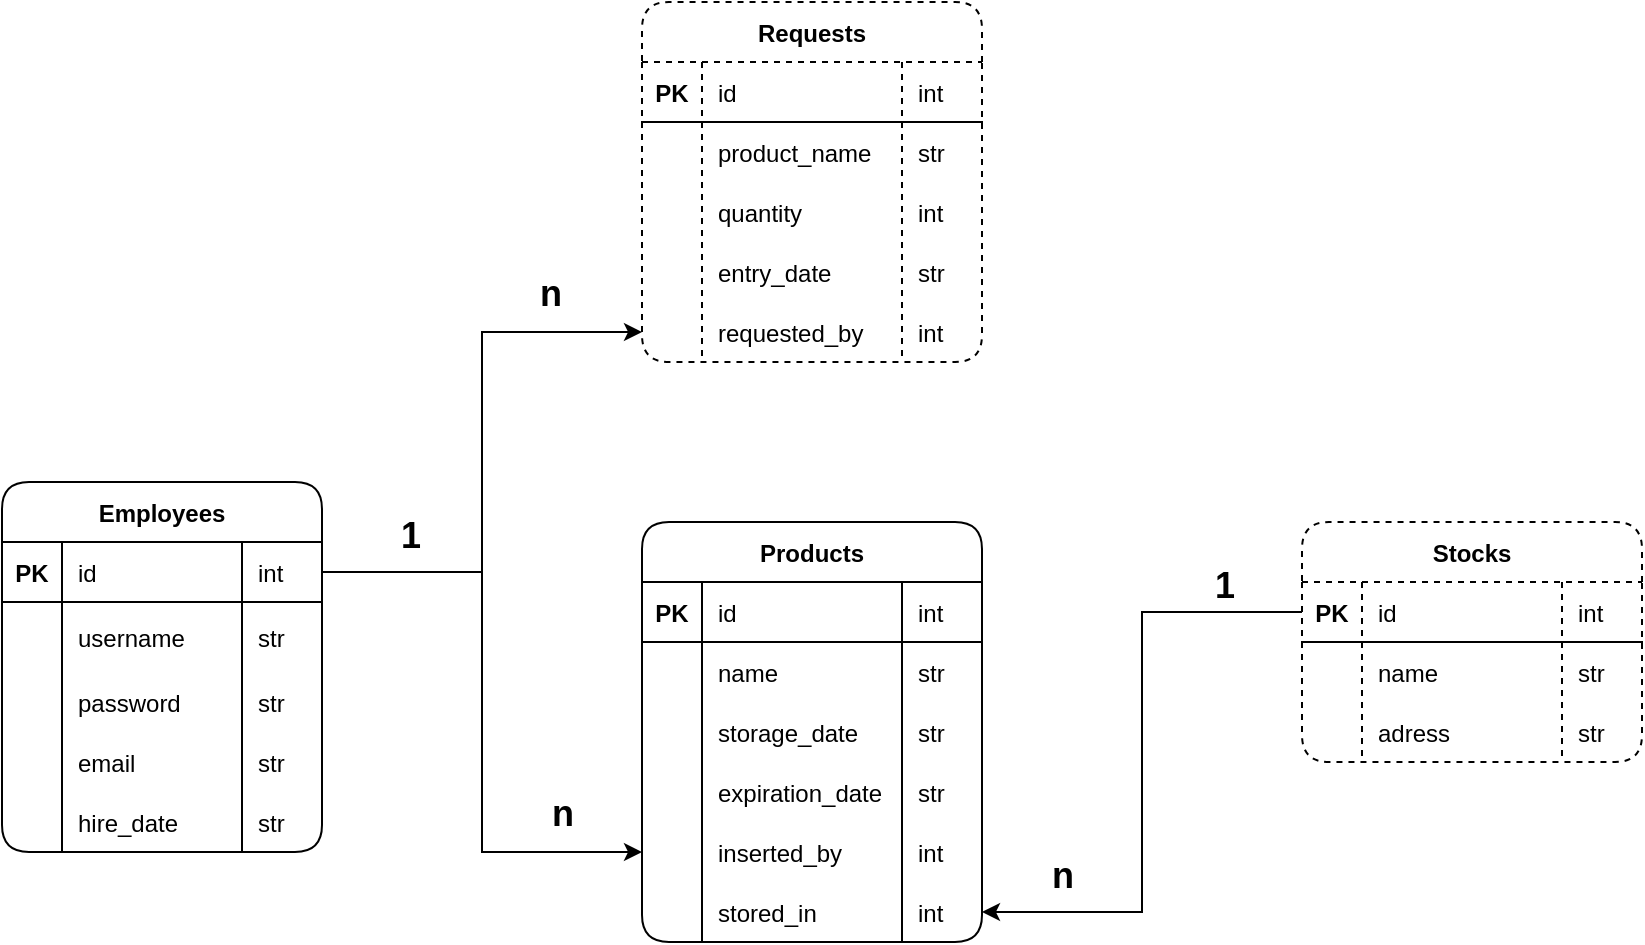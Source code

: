 <mxfile version="20.7.4" type="device"><diagram id="k0z7paFGY-lcsQ4UyNpp" name="Página-1"><mxGraphModel dx="941" dy="478" grid="1" gridSize="10" guides="1" tooltips="1" connect="1" arrows="1" fold="1" page="1" pageScale="1" pageWidth="1169" pageHeight="827" math="0" shadow="0"><root><mxCell id="0"/><mxCell id="1" parent="0"/><mxCell id="1_uh0PU2i1sim4Tww3xW-1" value="Employees" style="shape=table;startSize=30;container=1;collapsible=1;childLayout=tableLayout;fixedRows=1;rowLines=0;fontStyle=1;align=center;resizeLast=1;perimeterSpacing=0;strokeWidth=1;rounded=1;swimlaneFillColor=default;fillStyle=auto;" parent="1" vertex="1"><mxGeometry x="40" y="280" width="160" height="185" as="geometry"><mxRectangle x="40" y="40" width="100" height="30" as="alternateBounds"/></mxGeometry></mxCell><mxCell id="1_uh0PU2i1sim4Tww3xW-2" value="" style="shape=tableRow;horizontal=0;startSize=0;swimlaneHead=0;swimlaneBody=0;fillColor=none;collapsible=0;dropTarget=0;points=[[0,0.5],[1,0.5]];portConstraint=eastwest;top=0;left=0;right=0;bottom=1;" parent="1_uh0PU2i1sim4Tww3xW-1" vertex="1"><mxGeometry y="30" width="160" height="30" as="geometry"/></mxCell><mxCell id="1_uh0PU2i1sim4Tww3xW-3" value="PK" style="shape=partialRectangle;connectable=0;fillColor=none;top=0;left=0;bottom=0;right=0;fontStyle=1;overflow=hidden;" parent="1_uh0PU2i1sim4Tww3xW-2" vertex="1"><mxGeometry width="30" height="30" as="geometry"><mxRectangle width="30" height="30" as="alternateBounds"/></mxGeometry></mxCell><mxCell id="1_uh0PU2i1sim4Tww3xW-4" value="id" style="shape=partialRectangle;connectable=0;fillColor=none;top=0;left=0;bottom=0;right=0;align=left;spacingLeft=6;fontStyle=0;overflow=hidden;" parent="1_uh0PU2i1sim4Tww3xW-2" vertex="1"><mxGeometry x="30" width="90" height="30" as="geometry"><mxRectangle width="90" height="30" as="alternateBounds"/></mxGeometry></mxCell><mxCell id="dFp6CGt2sqLrjyp1_Fbe-34" value="int" style="shape=partialRectangle;connectable=0;fillColor=none;top=0;left=0;bottom=0;right=0;align=left;spacingLeft=6;fontStyle=0;overflow=hidden;" vertex="1" parent="1_uh0PU2i1sim4Tww3xW-2"><mxGeometry x="120" width="40" height="30" as="geometry"><mxRectangle width="40" height="30" as="alternateBounds"/></mxGeometry></mxCell><mxCell id="1_uh0PU2i1sim4Tww3xW-5" value="" style="shape=tableRow;horizontal=0;startSize=0;swimlaneHead=0;swimlaneBody=0;fillColor=none;collapsible=0;dropTarget=0;points=[[0,0.5],[1,0.5]];portConstraint=eastwest;top=0;left=0;right=0;bottom=0;" parent="1_uh0PU2i1sim4Tww3xW-1" vertex="1"><mxGeometry y="60" width="160" height="35" as="geometry"/></mxCell><mxCell id="1_uh0PU2i1sim4Tww3xW-6" value="" style="shape=partialRectangle;connectable=0;fillColor=none;top=0;left=0;bottom=0;right=0;editable=1;overflow=hidden;" parent="1_uh0PU2i1sim4Tww3xW-5" vertex="1"><mxGeometry width="30" height="35" as="geometry"><mxRectangle width="30" height="35" as="alternateBounds"/></mxGeometry></mxCell><mxCell id="1_uh0PU2i1sim4Tww3xW-7" value="username" style="shape=partialRectangle;connectable=0;fillColor=none;top=0;left=0;bottom=0;right=0;align=left;spacingLeft=6;overflow=hidden;" parent="1_uh0PU2i1sim4Tww3xW-5" vertex="1"><mxGeometry x="30" width="90" height="35" as="geometry"><mxRectangle width="90" height="35" as="alternateBounds"/></mxGeometry></mxCell><mxCell id="dFp6CGt2sqLrjyp1_Fbe-35" value="str" style="shape=partialRectangle;connectable=0;fillColor=none;top=0;left=0;bottom=0;right=0;align=left;spacingLeft=6;overflow=hidden;" vertex="1" parent="1_uh0PU2i1sim4Tww3xW-5"><mxGeometry x="120" width="40" height="35" as="geometry"><mxRectangle width="40" height="35" as="alternateBounds"/></mxGeometry></mxCell><mxCell id="dFp6CGt2sqLrjyp1_Fbe-83" style="shape=tableRow;horizontal=0;startSize=0;swimlaneHead=0;swimlaneBody=0;fillColor=none;collapsible=0;dropTarget=0;points=[[0,0.5],[1,0.5]];portConstraint=eastwest;top=0;left=0;right=0;bottom=0;" vertex="1" parent="1_uh0PU2i1sim4Tww3xW-1"><mxGeometry y="95" width="160" height="30" as="geometry"/></mxCell><mxCell id="dFp6CGt2sqLrjyp1_Fbe-84" style="shape=partialRectangle;connectable=0;fillColor=none;top=0;left=0;bottom=0;right=0;editable=1;overflow=hidden;" vertex="1" parent="dFp6CGt2sqLrjyp1_Fbe-83"><mxGeometry width="30" height="30" as="geometry"><mxRectangle width="30" height="30" as="alternateBounds"/></mxGeometry></mxCell><mxCell id="dFp6CGt2sqLrjyp1_Fbe-85" value="password" style="shape=partialRectangle;connectable=0;fillColor=none;top=0;left=0;bottom=0;right=0;align=left;spacingLeft=6;overflow=hidden;" vertex="1" parent="dFp6CGt2sqLrjyp1_Fbe-83"><mxGeometry x="30" width="90" height="30" as="geometry"><mxRectangle width="90" height="30" as="alternateBounds"/></mxGeometry></mxCell><mxCell id="dFp6CGt2sqLrjyp1_Fbe-86" value="str" style="shape=partialRectangle;connectable=0;fillColor=none;top=0;left=0;bottom=0;right=0;align=left;spacingLeft=6;overflow=hidden;" vertex="1" parent="dFp6CGt2sqLrjyp1_Fbe-83"><mxGeometry x="120" width="40" height="30" as="geometry"><mxRectangle width="40" height="30" as="alternateBounds"/></mxGeometry></mxCell><mxCell id="1_uh0PU2i1sim4Tww3xW-8" value="" style="shape=tableRow;horizontal=0;startSize=0;swimlaneHead=0;swimlaneBody=0;fillColor=none;collapsible=0;dropTarget=0;points=[[0,0.5],[1,0.5]];portConstraint=eastwest;top=0;left=0;right=0;bottom=0;" parent="1_uh0PU2i1sim4Tww3xW-1" vertex="1"><mxGeometry y="125" width="160" height="30" as="geometry"/></mxCell><mxCell id="1_uh0PU2i1sim4Tww3xW-9" value="" style="shape=partialRectangle;connectable=0;fillColor=none;top=0;left=0;bottom=0;right=0;editable=1;overflow=hidden;" parent="1_uh0PU2i1sim4Tww3xW-8" vertex="1"><mxGeometry width="30" height="30" as="geometry"><mxRectangle width="30" height="30" as="alternateBounds"/></mxGeometry></mxCell><mxCell id="1_uh0PU2i1sim4Tww3xW-10" value="email" style="shape=partialRectangle;connectable=0;fillColor=none;top=0;left=0;bottom=0;right=0;align=left;spacingLeft=6;overflow=hidden;" parent="1_uh0PU2i1sim4Tww3xW-8" vertex="1"><mxGeometry x="30" width="90" height="30" as="geometry"><mxRectangle width="90" height="30" as="alternateBounds"/></mxGeometry></mxCell><mxCell id="dFp6CGt2sqLrjyp1_Fbe-36" value="str" style="shape=partialRectangle;connectable=0;fillColor=none;top=0;left=0;bottom=0;right=0;align=left;spacingLeft=6;overflow=hidden;" vertex="1" parent="1_uh0PU2i1sim4Tww3xW-8"><mxGeometry x="120" width="40" height="30" as="geometry"><mxRectangle width="40" height="30" as="alternateBounds"/></mxGeometry></mxCell><mxCell id="ZJEOTEIvEuEQgPhWxsTm-1" style="shape=tableRow;horizontal=0;startSize=0;swimlaneHead=0;swimlaneBody=0;fillColor=none;collapsible=0;dropTarget=0;points=[[0,0.5],[1,0.5]];portConstraint=eastwest;top=0;left=0;right=0;bottom=0;" parent="1_uh0PU2i1sim4Tww3xW-1" vertex="1"><mxGeometry y="155" width="160" height="30" as="geometry"/></mxCell><mxCell id="ZJEOTEIvEuEQgPhWxsTm-2" style="shape=partialRectangle;connectable=0;fillColor=none;top=0;left=0;bottom=0;right=0;editable=1;overflow=hidden;" parent="ZJEOTEIvEuEQgPhWxsTm-1" vertex="1"><mxGeometry width="30" height="30" as="geometry"><mxRectangle width="30" height="30" as="alternateBounds"/></mxGeometry></mxCell><mxCell id="ZJEOTEIvEuEQgPhWxsTm-3" value="hire_date" style="shape=partialRectangle;connectable=0;fillColor=none;top=0;left=0;bottom=0;right=0;align=left;spacingLeft=6;overflow=hidden;" parent="ZJEOTEIvEuEQgPhWxsTm-1" vertex="1"><mxGeometry x="30" width="90" height="30" as="geometry"><mxRectangle width="90" height="30" as="alternateBounds"/></mxGeometry></mxCell><mxCell id="dFp6CGt2sqLrjyp1_Fbe-37" value="str" style="shape=partialRectangle;connectable=0;fillColor=none;top=0;left=0;bottom=0;right=0;align=left;spacingLeft=6;overflow=hidden;" vertex="1" parent="ZJEOTEIvEuEQgPhWxsTm-1"><mxGeometry x="120" width="40" height="30" as="geometry"><mxRectangle width="40" height="30" as="alternateBounds"/></mxGeometry></mxCell><mxCell id="1_uh0PU2i1sim4Tww3xW-14" value="Products" style="shape=table;startSize=30;container=1;collapsible=1;childLayout=tableLayout;fixedRows=1;rowLines=0;fontStyle=1;align=center;resizeLast=1;rounded=1;shadow=0;gradientColor=none;swimlaneFillColor=default;" parent="1" vertex="1"><mxGeometry x="360" y="300" width="170" height="210" as="geometry"><mxRectangle x="40" y="190" width="90" height="30" as="alternateBounds"/></mxGeometry></mxCell><mxCell id="1_uh0PU2i1sim4Tww3xW-15" value="" style="shape=tableRow;horizontal=0;startSize=0;swimlaneHead=0;swimlaneBody=0;fillColor=none;collapsible=0;dropTarget=0;points=[[0,0.5],[1,0.5]];portConstraint=eastwest;top=0;left=0;right=0;bottom=1;" parent="1_uh0PU2i1sim4Tww3xW-14" vertex="1"><mxGeometry y="30" width="170" height="30" as="geometry"/></mxCell><mxCell id="1_uh0PU2i1sim4Tww3xW-16" value="PK" style="shape=partialRectangle;connectable=0;fillColor=none;top=0;left=0;bottom=0;right=0;fontStyle=1;overflow=hidden;" parent="1_uh0PU2i1sim4Tww3xW-15" vertex="1"><mxGeometry width="30" height="30" as="geometry"><mxRectangle width="30" height="30" as="alternateBounds"/></mxGeometry></mxCell><mxCell id="1_uh0PU2i1sim4Tww3xW-17" value="id" style="shape=partialRectangle;connectable=0;fillColor=none;top=0;left=0;bottom=0;right=0;align=left;spacingLeft=6;fontStyle=0;overflow=hidden;" parent="1_uh0PU2i1sim4Tww3xW-15" vertex="1"><mxGeometry x="30" width="100" height="30" as="geometry"><mxRectangle width="100" height="30" as="alternateBounds"/></mxGeometry></mxCell><mxCell id="dFp6CGt2sqLrjyp1_Fbe-38" value="int" style="shape=partialRectangle;connectable=0;fillColor=none;top=0;left=0;bottom=0;right=0;align=left;spacingLeft=6;fontStyle=0;overflow=hidden;" vertex="1" parent="1_uh0PU2i1sim4Tww3xW-15"><mxGeometry x="130" width="40" height="30" as="geometry"><mxRectangle width="40" height="30" as="alternateBounds"/></mxGeometry></mxCell><mxCell id="1_uh0PU2i1sim4Tww3xW-18" value="" style="shape=tableRow;horizontal=0;startSize=0;swimlaneHead=0;swimlaneBody=0;fillColor=none;collapsible=0;dropTarget=0;points=[[0,0.5],[1,0.5]];portConstraint=eastwest;top=0;left=0;right=0;bottom=0;" parent="1_uh0PU2i1sim4Tww3xW-14" vertex="1"><mxGeometry y="60" width="170" height="30" as="geometry"/></mxCell><mxCell id="1_uh0PU2i1sim4Tww3xW-19" value="" style="shape=partialRectangle;connectable=0;fillColor=none;top=0;left=0;bottom=0;right=0;editable=1;overflow=hidden;" parent="1_uh0PU2i1sim4Tww3xW-18" vertex="1"><mxGeometry width="30" height="30" as="geometry"><mxRectangle width="30" height="30" as="alternateBounds"/></mxGeometry></mxCell><mxCell id="1_uh0PU2i1sim4Tww3xW-20" value="name" style="shape=partialRectangle;connectable=0;fillColor=none;top=0;left=0;bottom=0;right=0;align=left;spacingLeft=6;overflow=hidden;" parent="1_uh0PU2i1sim4Tww3xW-18" vertex="1"><mxGeometry x="30" width="100" height="30" as="geometry"><mxRectangle width="100" height="30" as="alternateBounds"/></mxGeometry></mxCell><mxCell id="dFp6CGt2sqLrjyp1_Fbe-39" value="str" style="shape=partialRectangle;connectable=0;fillColor=none;top=0;left=0;bottom=0;right=0;align=left;spacingLeft=6;overflow=hidden;" vertex="1" parent="1_uh0PU2i1sim4Tww3xW-18"><mxGeometry x="130" width="40" height="30" as="geometry"><mxRectangle width="40" height="30" as="alternateBounds"/></mxGeometry></mxCell><mxCell id="ZJEOTEIvEuEQgPhWxsTm-4" style="shape=tableRow;horizontal=0;startSize=0;swimlaneHead=0;swimlaneBody=0;fillColor=none;collapsible=0;dropTarget=0;points=[[0,0.5],[1,0.5]];portConstraint=eastwest;top=0;left=0;right=0;bottom=0;" parent="1_uh0PU2i1sim4Tww3xW-14" vertex="1"><mxGeometry y="90" width="170" height="30" as="geometry"/></mxCell><mxCell id="ZJEOTEIvEuEQgPhWxsTm-5" style="shape=partialRectangle;connectable=0;fillColor=none;top=0;left=0;bottom=0;right=0;editable=1;overflow=hidden;" parent="ZJEOTEIvEuEQgPhWxsTm-4" vertex="1"><mxGeometry width="30" height="30" as="geometry"><mxRectangle width="30" height="30" as="alternateBounds"/></mxGeometry></mxCell><mxCell id="ZJEOTEIvEuEQgPhWxsTm-6" value="storage_date" style="shape=partialRectangle;connectable=0;fillColor=none;top=0;left=0;bottom=0;right=0;align=left;spacingLeft=6;overflow=hidden;" parent="ZJEOTEIvEuEQgPhWxsTm-4" vertex="1"><mxGeometry x="30" width="100" height="30" as="geometry"><mxRectangle width="100" height="30" as="alternateBounds"/></mxGeometry></mxCell><mxCell id="dFp6CGt2sqLrjyp1_Fbe-40" value="str" style="shape=partialRectangle;connectable=0;fillColor=none;top=0;left=0;bottom=0;right=0;align=left;spacingLeft=6;overflow=hidden;" vertex="1" parent="ZJEOTEIvEuEQgPhWxsTm-4"><mxGeometry x="130" width="40" height="30" as="geometry"><mxRectangle width="40" height="30" as="alternateBounds"/></mxGeometry></mxCell><mxCell id="ZJEOTEIvEuEQgPhWxsTm-7" style="shape=tableRow;horizontal=0;startSize=0;swimlaneHead=0;swimlaneBody=0;fillColor=none;collapsible=0;dropTarget=0;points=[[0,0.5],[1,0.5]];portConstraint=eastwest;top=0;left=0;right=0;bottom=0;" parent="1_uh0PU2i1sim4Tww3xW-14" vertex="1"><mxGeometry y="120" width="170" height="30" as="geometry"/></mxCell><mxCell id="ZJEOTEIvEuEQgPhWxsTm-8" style="shape=partialRectangle;connectable=0;fillColor=none;top=0;left=0;bottom=0;right=0;editable=1;overflow=hidden;" parent="ZJEOTEIvEuEQgPhWxsTm-7" vertex="1"><mxGeometry width="30" height="30" as="geometry"><mxRectangle width="30" height="30" as="alternateBounds"/></mxGeometry></mxCell><mxCell id="ZJEOTEIvEuEQgPhWxsTm-9" value="expiration_date" style="shape=partialRectangle;connectable=0;fillColor=none;top=0;left=0;bottom=0;right=0;align=left;spacingLeft=6;overflow=hidden;" parent="ZJEOTEIvEuEQgPhWxsTm-7" vertex="1"><mxGeometry x="30" width="100" height="30" as="geometry"><mxRectangle width="100" height="30" as="alternateBounds"/></mxGeometry></mxCell><mxCell id="dFp6CGt2sqLrjyp1_Fbe-41" value="str" style="shape=partialRectangle;connectable=0;fillColor=none;top=0;left=0;bottom=0;right=0;align=left;spacingLeft=6;overflow=hidden;" vertex="1" parent="ZJEOTEIvEuEQgPhWxsTm-7"><mxGeometry x="130" width="40" height="30" as="geometry"><mxRectangle width="40" height="30" as="alternateBounds"/></mxGeometry></mxCell><mxCell id="dFp6CGt2sqLrjyp1_Fbe-1" style="shape=tableRow;horizontal=0;startSize=0;swimlaneHead=0;swimlaneBody=0;fillColor=none;collapsible=0;dropTarget=0;points=[[0,0.5],[1,0.5]];portConstraint=eastwest;top=0;left=0;right=0;bottom=0;" vertex="1" parent="1_uh0PU2i1sim4Tww3xW-14"><mxGeometry y="150" width="170" height="30" as="geometry"/></mxCell><mxCell id="dFp6CGt2sqLrjyp1_Fbe-2" style="shape=partialRectangle;connectable=0;fillColor=none;top=0;left=0;bottom=0;right=0;editable=1;overflow=hidden;" vertex="1" parent="dFp6CGt2sqLrjyp1_Fbe-1"><mxGeometry width="30" height="30" as="geometry"><mxRectangle width="30" height="30" as="alternateBounds"/></mxGeometry></mxCell><mxCell id="dFp6CGt2sqLrjyp1_Fbe-3" value="inserted_by" style="shape=partialRectangle;connectable=0;fillColor=none;top=0;left=0;bottom=0;right=0;align=left;spacingLeft=6;overflow=hidden;" vertex="1" parent="dFp6CGt2sqLrjyp1_Fbe-1"><mxGeometry x="30" width="100" height="30" as="geometry"><mxRectangle width="100" height="30" as="alternateBounds"/></mxGeometry></mxCell><mxCell id="dFp6CGt2sqLrjyp1_Fbe-42" value="int" style="shape=partialRectangle;connectable=0;fillColor=none;top=0;left=0;bottom=0;right=0;align=left;spacingLeft=6;overflow=hidden;" vertex="1" parent="dFp6CGt2sqLrjyp1_Fbe-1"><mxGeometry x="130" width="40" height="30" as="geometry"><mxRectangle width="40" height="30" as="alternateBounds"/></mxGeometry></mxCell><mxCell id="dFp6CGt2sqLrjyp1_Fbe-74" style="shape=tableRow;horizontal=0;startSize=0;swimlaneHead=0;swimlaneBody=0;fillColor=none;collapsible=0;dropTarget=0;points=[[0,0.5],[1,0.5]];portConstraint=eastwest;top=0;left=0;right=0;bottom=0;" vertex="1" parent="1_uh0PU2i1sim4Tww3xW-14"><mxGeometry y="180" width="170" height="30" as="geometry"/></mxCell><mxCell id="dFp6CGt2sqLrjyp1_Fbe-75" style="shape=partialRectangle;connectable=0;fillColor=none;top=0;left=0;bottom=0;right=0;editable=1;overflow=hidden;" vertex="1" parent="dFp6CGt2sqLrjyp1_Fbe-74"><mxGeometry width="30" height="30" as="geometry"><mxRectangle width="30" height="30" as="alternateBounds"/></mxGeometry></mxCell><mxCell id="dFp6CGt2sqLrjyp1_Fbe-76" value="stored_in" style="shape=partialRectangle;connectable=0;fillColor=none;top=0;left=0;bottom=0;right=0;align=left;spacingLeft=6;overflow=hidden;" vertex="1" parent="dFp6CGt2sqLrjyp1_Fbe-74"><mxGeometry x="30" width="100" height="30" as="geometry"><mxRectangle width="100" height="30" as="alternateBounds"/></mxGeometry></mxCell><mxCell id="dFp6CGt2sqLrjyp1_Fbe-77" value="int" style="shape=partialRectangle;connectable=0;fillColor=none;top=0;left=0;bottom=0;right=0;align=left;spacingLeft=6;overflow=hidden;" vertex="1" parent="dFp6CGt2sqLrjyp1_Fbe-74"><mxGeometry x="130" width="40" height="30" as="geometry"><mxRectangle width="40" height="30" as="alternateBounds"/></mxGeometry></mxCell><mxCell id="dFp6CGt2sqLrjyp1_Fbe-5" value="n" style="edgeStyle=orthogonalEdgeStyle;rounded=0;orthogonalLoop=1;jettySize=auto;html=1;exitX=1;exitY=0.5;exitDx=0;exitDy=0;entryX=0;entryY=0.5;entryDx=0;entryDy=0;fontSize=18;fontStyle=1;verticalAlign=bottom;labelBackgroundColor=none;" edge="1" parent="1" source="1_uh0PU2i1sim4Tww3xW-2" target="dFp6CGt2sqLrjyp1_Fbe-1"><mxGeometry x="0.733" y="5" relative="1" as="geometry"><mxPoint as="offset"/></mxGeometry></mxCell><mxCell id="dFp6CGt2sqLrjyp1_Fbe-10" value="Requests" style="shape=table;startSize=30;container=1;collapsible=1;childLayout=tableLayout;fixedRows=1;rowLines=0;fontStyle=1;align=center;resizeLast=1;rounded=1;shadow=0;gradientColor=none;swimlaneFillColor=default;dashed=1;" vertex="1" parent="1"><mxGeometry x="360" y="40" width="170" height="180" as="geometry"><mxRectangle x="40" y="190" width="90" height="30" as="alternateBounds"/></mxGeometry></mxCell><mxCell id="dFp6CGt2sqLrjyp1_Fbe-11" value="" style="shape=tableRow;horizontal=0;startSize=0;swimlaneHead=0;swimlaneBody=0;fillColor=none;collapsible=0;dropTarget=0;points=[[0,0.5],[1,0.5]];portConstraint=eastwest;top=0;left=0;right=0;bottom=1;" vertex="1" parent="dFp6CGt2sqLrjyp1_Fbe-10"><mxGeometry y="30" width="170" height="30" as="geometry"/></mxCell><mxCell id="dFp6CGt2sqLrjyp1_Fbe-12" value="PK" style="shape=partialRectangle;connectable=0;fillColor=none;top=0;left=0;bottom=0;right=0;fontStyle=1;overflow=hidden;" vertex="1" parent="dFp6CGt2sqLrjyp1_Fbe-11"><mxGeometry width="30" height="30" as="geometry"><mxRectangle width="30" height="30" as="alternateBounds"/></mxGeometry></mxCell><mxCell id="dFp6CGt2sqLrjyp1_Fbe-13" value="id" style="shape=partialRectangle;connectable=0;fillColor=none;top=0;left=0;bottom=0;right=0;align=left;spacingLeft=6;fontStyle=0;overflow=hidden;" vertex="1" parent="dFp6CGt2sqLrjyp1_Fbe-11"><mxGeometry x="30" width="100" height="30" as="geometry"><mxRectangle width="100" height="30" as="alternateBounds"/></mxGeometry></mxCell><mxCell id="dFp6CGt2sqLrjyp1_Fbe-43" value="int" style="shape=partialRectangle;connectable=0;fillColor=none;top=0;left=0;bottom=0;right=0;align=left;spacingLeft=6;fontStyle=0;overflow=hidden;" vertex="1" parent="dFp6CGt2sqLrjyp1_Fbe-11"><mxGeometry x="130" width="40" height="30" as="geometry"><mxRectangle width="40" height="30" as="alternateBounds"/></mxGeometry></mxCell><mxCell id="dFp6CGt2sqLrjyp1_Fbe-14" value="" style="shape=tableRow;horizontal=0;startSize=0;swimlaneHead=0;swimlaneBody=0;fillColor=none;collapsible=0;dropTarget=0;points=[[0,0.5],[1,0.5]];portConstraint=eastwest;top=0;left=0;right=0;bottom=0;" vertex="1" parent="dFp6CGt2sqLrjyp1_Fbe-10"><mxGeometry y="60" width="170" height="30" as="geometry"/></mxCell><mxCell id="dFp6CGt2sqLrjyp1_Fbe-15" value="" style="shape=partialRectangle;connectable=0;fillColor=none;top=0;left=0;bottom=0;right=0;editable=1;overflow=hidden;" vertex="1" parent="dFp6CGt2sqLrjyp1_Fbe-14"><mxGeometry width="30" height="30" as="geometry"><mxRectangle width="30" height="30" as="alternateBounds"/></mxGeometry></mxCell><mxCell id="dFp6CGt2sqLrjyp1_Fbe-16" value="product_name" style="shape=partialRectangle;connectable=0;fillColor=none;top=0;left=0;bottom=0;right=0;align=left;spacingLeft=6;overflow=hidden;" vertex="1" parent="dFp6CGt2sqLrjyp1_Fbe-14"><mxGeometry x="30" width="100" height="30" as="geometry"><mxRectangle width="100" height="30" as="alternateBounds"/></mxGeometry></mxCell><mxCell id="dFp6CGt2sqLrjyp1_Fbe-44" value="str" style="shape=partialRectangle;connectable=0;fillColor=none;top=0;left=0;bottom=0;right=0;align=left;spacingLeft=6;overflow=hidden;" vertex="1" parent="dFp6CGt2sqLrjyp1_Fbe-14"><mxGeometry x="130" width="40" height="30" as="geometry"><mxRectangle width="40" height="30" as="alternateBounds"/></mxGeometry></mxCell><mxCell id="dFp6CGt2sqLrjyp1_Fbe-23" style="shape=tableRow;horizontal=0;startSize=0;swimlaneHead=0;swimlaneBody=0;fillColor=none;collapsible=0;dropTarget=0;points=[[0,0.5],[1,0.5]];portConstraint=eastwest;top=0;left=0;right=0;bottom=0;" vertex="1" parent="dFp6CGt2sqLrjyp1_Fbe-10"><mxGeometry y="90" width="170" height="30" as="geometry"/></mxCell><mxCell id="dFp6CGt2sqLrjyp1_Fbe-24" style="shape=partialRectangle;connectable=0;fillColor=none;top=0;left=0;bottom=0;right=0;editable=1;overflow=hidden;" vertex="1" parent="dFp6CGt2sqLrjyp1_Fbe-23"><mxGeometry width="30" height="30" as="geometry"><mxRectangle width="30" height="30" as="alternateBounds"/></mxGeometry></mxCell><mxCell id="dFp6CGt2sqLrjyp1_Fbe-25" value="quantity" style="shape=partialRectangle;connectable=0;fillColor=none;top=0;left=0;bottom=0;right=0;align=left;spacingLeft=6;overflow=hidden;" vertex="1" parent="dFp6CGt2sqLrjyp1_Fbe-23"><mxGeometry x="30" width="100" height="30" as="geometry"><mxRectangle width="100" height="30" as="alternateBounds"/></mxGeometry></mxCell><mxCell id="dFp6CGt2sqLrjyp1_Fbe-45" value="int" style="shape=partialRectangle;connectable=0;fillColor=none;top=0;left=0;bottom=0;right=0;align=left;spacingLeft=6;overflow=hidden;" vertex="1" parent="dFp6CGt2sqLrjyp1_Fbe-23"><mxGeometry x="130" width="40" height="30" as="geometry"><mxRectangle width="40" height="30" as="alternateBounds"/></mxGeometry></mxCell><mxCell id="dFp6CGt2sqLrjyp1_Fbe-17" style="shape=tableRow;horizontal=0;startSize=0;swimlaneHead=0;swimlaneBody=0;fillColor=none;collapsible=0;dropTarget=0;points=[[0,0.5],[1,0.5]];portConstraint=eastwest;top=0;left=0;right=0;bottom=0;" vertex="1" parent="dFp6CGt2sqLrjyp1_Fbe-10"><mxGeometry y="120" width="170" height="30" as="geometry"/></mxCell><mxCell id="dFp6CGt2sqLrjyp1_Fbe-18" style="shape=partialRectangle;connectable=0;fillColor=none;top=0;left=0;bottom=0;right=0;editable=1;overflow=hidden;" vertex="1" parent="dFp6CGt2sqLrjyp1_Fbe-17"><mxGeometry width="30" height="30" as="geometry"><mxRectangle width="30" height="30" as="alternateBounds"/></mxGeometry></mxCell><mxCell id="dFp6CGt2sqLrjyp1_Fbe-19" value="entry_date" style="shape=partialRectangle;connectable=0;fillColor=none;top=0;left=0;bottom=0;right=0;align=left;spacingLeft=6;overflow=hidden;" vertex="1" parent="dFp6CGt2sqLrjyp1_Fbe-17"><mxGeometry x="30" width="100" height="30" as="geometry"><mxRectangle width="100" height="30" as="alternateBounds"/></mxGeometry></mxCell><mxCell id="dFp6CGt2sqLrjyp1_Fbe-46" value="str" style="shape=partialRectangle;connectable=0;fillColor=none;top=0;left=0;bottom=0;right=0;align=left;spacingLeft=6;overflow=hidden;" vertex="1" parent="dFp6CGt2sqLrjyp1_Fbe-17"><mxGeometry x="130" width="40" height="30" as="geometry"><mxRectangle width="40" height="30" as="alternateBounds"/></mxGeometry></mxCell><mxCell id="dFp6CGt2sqLrjyp1_Fbe-20" style="shape=tableRow;horizontal=0;startSize=0;swimlaneHead=0;swimlaneBody=0;fillColor=none;collapsible=0;dropTarget=0;points=[[0,0.5],[1,0.5]];portConstraint=eastwest;top=0;left=0;right=0;bottom=0;" vertex="1" parent="dFp6CGt2sqLrjyp1_Fbe-10"><mxGeometry y="150" width="170" height="30" as="geometry"/></mxCell><mxCell id="dFp6CGt2sqLrjyp1_Fbe-21" style="shape=partialRectangle;connectable=0;fillColor=none;top=0;left=0;bottom=0;right=0;editable=1;overflow=hidden;" vertex="1" parent="dFp6CGt2sqLrjyp1_Fbe-20"><mxGeometry width="30" height="30" as="geometry"><mxRectangle width="30" height="30" as="alternateBounds"/></mxGeometry></mxCell><mxCell id="dFp6CGt2sqLrjyp1_Fbe-22" value="requested_by" style="shape=partialRectangle;connectable=0;fillColor=none;top=0;left=0;bottom=0;right=0;align=left;spacingLeft=6;overflow=hidden;" vertex="1" parent="dFp6CGt2sqLrjyp1_Fbe-20"><mxGeometry x="30" width="100" height="30" as="geometry"><mxRectangle width="100" height="30" as="alternateBounds"/></mxGeometry></mxCell><mxCell id="dFp6CGt2sqLrjyp1_Fbe-47" value="int" style="shape=partialRectangle;connectable=0;fillColor=none;top=0;left=0;bottom=0;right=0;align=left;spacingLeft=6;overflow=hidden;" vertex="1" parent="dFp6CGt2sqLrjyp1_Fbe-20"><mxGeometry x="130" width="40" height="30" as="geometry"><mxRectangle width="40" height="30" as="alternateBounds"/></mxGeometry></mxCell><mxCell id="dFp6CGt2sqLrjyp1_Fbe-26" value="n" style="edgeStyle=orthogonalEdgeStyle;rounded=0;orthogonalLoop=1;jettySize=auto;html=1;exitX=1;exitY=0.5;exitDx=0;exitDy=0;entryX=0;entryY=0.5;entryDx=0;entryDy=0;fontSize=18;fontStyle=1;labelBorderColor=none;spacingTop=0;spacing=2;spacingLeft=0;spacingRight=0;align=center;verticalAlign=bottom;targetPerimeterSpacing=0;jumpSize=6;strokeColor=default;labelBackgroundColor=none;" edge="1" parent="1" source="1_uh0PU2i1sim4Tww3xW-2" target="dFp6CGt2sqLrjyp1_Fbe-20"><mxGeometry x="0.667" y="5" relative="1" as="geometry"><mxPoint as="offset"/></mxGeometry></mxCell><mxCell id="dFp6CGt2sqLrjyp1_Fbe-29" value="1" style="edgeLabel;html=1;align=center;verticalAlign=bottom;resizable=0;points=[];fontSize=18;fontStyle=1;labelBackgroundColor=none;" vertex="1" connectable="0" parent="dFp6CGt2sqLrjyp1_Fbe-26"><mxGeometry x="-0.799" y="-1" relative="1" as="geometry"><mxPoint x="16" y="-6" as="offset"/></mxGeometry></mxCell><mxCell id="dFp6CGt2sqLrjyp1_Fbe-48" value="Stocks" style="shape=table;startSize=30;container=1;collapsible=1;childLayout=tableLayout;fixedRows=1;rowLines=0;fontStyle=1;align=center;resizeLast=1;rounded=1;shadow=0;gradientColor=none;swimlaneFillColor=default;dashed=1;" vertex="1" parent="1"><mxGeometry x="690" y="300" width="170" height="120" as="geometry"><mxRectangle x="40" y="190" width="90" height="30" as="alternateBounds"/></mxGeometry></mxCell><mxCell id="dFp6CGt2sqLrjyp1_Fbe-49" value="" style="shape=tableRow;horizontal=0;startSize=0;swimlaneHead=0;swimlaneBody=0;fillColor=none;collapsible=0;dropTarget=0;points=[[0,0.5],[1,0.5]];portConstraint=eastwest;top=0;left=0;right=0;bottom=1;" vertex="1" parent="dFp6CGt2sqLrjyp1_Fbe-48"><mxGeometry y="30" width="170" height="30" as="geometry"/></mxCell><mxCell id="dFp6CGt2sqLrjyp1_Fbe-50" value="PK" style="shape=partialRectangle;connectable=0;fillColor=none;top=0;left=0;bottom=0;right=0;fontStyle=1;overflow=hidden;" vertex="1" parent="dFp6CGt2sqLrjyp1_Fbe-49"><mxGeometry width="30" height="30" as="geometry"><mxRectangle width="30" height="30" as="alternateBounds"/></mxGeometry></mxCell><mxCell id="dFp6CGt2sqLrjyp1_Fbe-51" value="id" style="shape=partialRectangle;connectable=0;fillColor=none;top=0;left=0;bottom=0;right=0;align=left;spacingLeft=6;fontStyle=0;overflow=hidden;" vertex="1" parent="dFp6CGt2sqLrjyp1_Fbe-49"><mxGeometry x="30" width="100" height="30" as="geometry"><mxRectangle width="100" height="30" as="alternateBounds"/></mxGeometry></mxCell><mxCell id="dFp6CGt2sqLrjyp1_Fbe-52" value="int" style="shape=partialRectangle;connectable=0;fillColor=none;top=0;left=0;bottom=0;right=0;align=left;spacingLeft=6;fontStyle=0;overflow=hidden;" vertex="1" parent="dFp6CGt2sqLrjyp1_Fbe-49"><mxGeometry x="130" width="40" height="30" as="geometry"><mxRectangle width="40" height="30" as="alternateBounds"/></mxGeometry></mxCell><mxCell id="dFp6CGt2sqLrjyp1_Fbe-53" value="" style="shape=tableRow;horizontal=0;startSize=0;swimlaneHead=0;swimlaneBody=0;fillColor=none;collapsible=0;dropTarget=0;points=[[0,0.5],[1,0.5]];portConstraint=eastwest;top=0;left=0;right=0;bottom=0;" vertex="1" parent="dFp6CGt2sqLrjyp1_Fbe-48"><mxGeometry y="60" width="170" height="30" as="geometry"/></mxCell><mxCell id="dFp6CGt2sqLrjyp1_Fbe-54" value="" style="shape=partialRectangle;connectable=0;fillColor=none;top=0;left=0;bottom=0;right=0;editable=1;overflow=hidden;" vertex="1" parent="dFp6CGt2sqLrjyp1_Fbe-53"><mxGeometry width="30" height="30" as="geometry"><mxRectangle width="30" height="30" as="alternateBounds"/></mxGeometry></mxCell><mxCell id="dFp6CGt2sqLrjyp1_Fbe-55" value="name" style="shape=partialRectangle;connectable=0;fillColor=none;top=0;left=0;bottom=0;right=0;align=left;spacingLeft=6;overflow=hidden;" vertex="1" parent="dFp6CGt2sqLrjyp1_Fbe-53"><mxGeometry x="30" width="100" height="30" as="geometry"><mxRectangle width="100" height="30" as="alternateBounds"/></mxGeometry></mxCell><mxCell id="dFp6CGt2sqLrjyp1_Fbe-56" value="str" style="shape=partialRectangle;connectable=0;fillColor=none;top=0;left=0;bottom=0;right=0;align=left;spacingLeft=6;overflow=hidden;" vertex="1" parent="dFp6CGt2sqLrjyp1_Fbe-53"><mxGeometry x="130" width="40" height="30" as="geometry"><mxRectangle width="40" height="30" as="alternateBounds"/></mxGeometry></mxCell><mxCell id="dFp6CGt2sqLrjyp1_Fbe-57" style="shape=tableRow;horizontal=0;startSize=0;swimlaneHead=0;swimlaneBody=0;fillColor=none;collapsible=0;dropTarget=0;points=[[0,0.5],[1,0.5]];portConstraint=eastwest;top=0;left=0;right=0;bottom=0;" vertex="1" parent="dFp6CGt2sqLrjyp1_Fbe-48"><mxGeometry y="90" width="170" height="30" as="geometry"/></mxCell><mxCell id="dFp6CGt2sqLrjyp1_Fbe-58" style="shape=partialRectangle;connectable=0;fillColor=none;top=0;left=0;bottom=0;right=0;editable=1;overflow=hidden;" vertex="1" parent="dFp6CGt2sqLrjyp1_Fbe-57"><mxGeometry width="30" height="30" as="geometry"><mxRectangle width="30" height="30" as="alternateBounds"/></mxGeometry></mxCell><mxCell id="dFp6CGt2sqLrjyp1_Fbe-59" value="adress" style="shape=partialRectangle;connectable=0;fillColor=none;top=0;left=0;bottom=0;right=0;align=left;spacingLeft=6;overflow=hidden;" vertex="1" parent="dFp6CGt2sqLrjyp1_Fbe-57"><mxGeometry x="30" width="100" height="30" as="geometry"><mxRectangle width="100" height="30" as="alternateBounds"/></mxGeometry></mxCell><mxCell id="dFp6CGt2sqLrjyp1_Fbe-60" value="str" style="shape=partialRectangle;connectable=0;fillColor=none;top=0;left=0;bottom=0;right=0;align=left;spacingLeft=6;overflow=hidden;" vertex="1" parent="dFp6CGt2sqLrjyp1_Fbe-57"><mxGeometry x="130" width="40" height="30" as="geometry"><mxRectangle width="40" height="30" as="alternateBounds"/></mxGeometry></mxCell><mxCell id="dFp6CGt2sqLrjyp1_Fbe-79" style="edgeStyle=orthogonalEdgeStyle;rounded=0;sketch=0;jumpSize=6;orthogonalLoop=1;jettySize=auto;html=1;exitX=0;exitY=0.5;exitDx=0;exitDy=0;entryX=1;entryY=0.5;entryDx=0;entryDy=0;labelBorderColor=none;strokeColor=default;fontSize=18;targetPerimeterSpacing=0;" edge="1" parent="1" source="dFp6CGt2sqLrjyp1_Fbe-49" target="dFp6CGt2sqLrjyp1_Fbe-74"><mxGeometry relative="1" as="geometry"/></mxCell><mxCell id="dFp6CGt2sqLrjyp1_Fbe-81" value="1" style="edgeLabel;html=1;align=center;verticalAlign=bottom;resizable=0;points=[];fontSize=18;fontStyle=1;labelBackgroundColor=none;" vertex="1" connectable="0" parent="dFp6CGt2sqLrjyp1_Fbe-79"><mxGeometry x="-0.842" y="2" relative="1" as="geometry"><mxPoint x="-15" y="-2" as="offset"/></mxGeometry></mxCell><mxCell id="dFp6CGt2sqLrjyp1_Fbe-82" value="n" style="edgeLabel;html=1;align=center;verticalAlign=bottom;resizable=0;points=[];fontSize=18;labelBackgroundColor=none;fontStyle=1" vertex="1" connectable="0" parent="dFp6CGt2sqLrjyp1_Fbe-79"><mxGeometry x="0.689" y="2" relative="1" as="geometry"><mxPoint x="-8" y="-7" as="offset"/></mxGeometry></mxCell></root></mxGraphModel></diagram></mxfile>